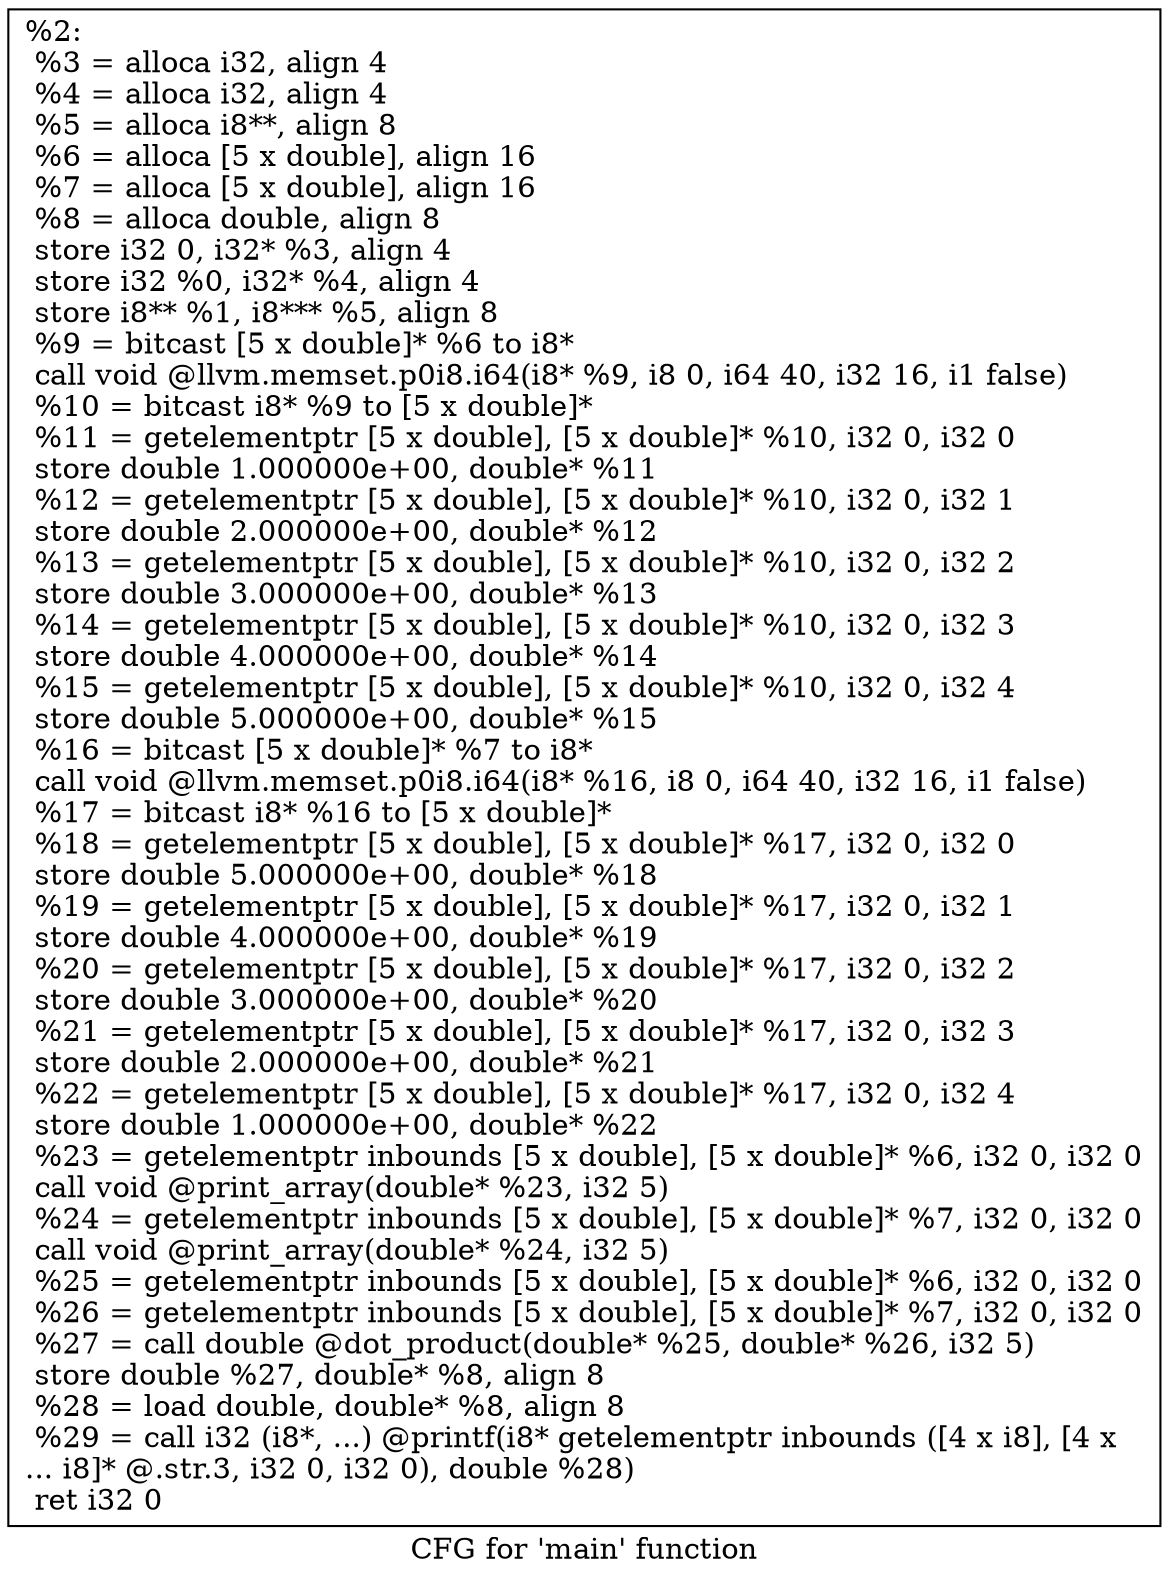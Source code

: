digraph "CFG for 'main' function" {
	label="CFG for 'main' function";

	Node0x17c6f30 [shape=record,label="{%2:\l  %3 = alloca i32, align 4\l  %4 = alloca i32, align 4\l  %5 = alloca i8**, align 8\l  %6 = alloca [5 x double], align 16\l  %7 = alloca [5 x double], align 16\l  %8 = alloca double, align 8\l  store i32 0, i32* %3, align 4\l  store i32 %0, i32* %4, align 4\l  store i8** %1, i8*** %5, align 8\l  %9 = bitcast [5 x double]* %6 to i8*\l  call void @llvm.memset.p0i8.i64(i8* %9, i8 0, i64 40, i32 16, i1 false)\l  %10 = bitcast i8* %9 to [5 x double]*\l  %11 = getelementptr [5 x double], [5 x double]* %10, i32 0, i32 0\l  store double 1.000000e+00, double* %11\l  %12 = getelementptr [5 x double], [5 x double]* %10, i32 0, i32 1\l  store double 2.000000e+00, double* %12\l  %13 = getelementptr [5 x double], [5 x double]* %10, i32 0, i32 2\l  store double 3.000000e+00, double* %13\l  %14 = getelementptr [5 x double], [5 x double]* %10, i32 0, i32 3\l  store double 4.000000e+00, double* %14\l  %15 = getelementptr [5 x double], [5 x double]* %10, i32 0, i32 4\l  store double 5.000000e+00, double* %15\l  %16 = bitcast [5 x double]* %7 to i8*\l  call void @llvm.memset.p0i8.i64(i8* %16, i8 0, i64 40, i32 16, i1 false)\l  %17 = bitcast i8* %16 to [5 x double]*\l  %18 = getelementptr [5 x double], [5 x double]* %17, i32 0, i32 0\l  store double 5.000000e+00, double* %18\l  %19 = getelementptr [5 x double], [5 x double]* %17, i32 0, i32 1\l  store double 4.000000e+00, double* %19\l  %20 = getelementptr [5 x double], [5 x double]* %17, i32 0, i32 2\l  store double 3.000000e+00, double* %20\l  %21 = getelementptr [5 x double], [5 x double]* %17, i32 0, i32 3\l  store double 2.000000e+00, double* %21\l  %22 = getelementptr [5 x double], [5 x double]* %17, i32 0, i32 4\l  store double 1.000000e+00, double* %22\l  %23 = getelementptr inbounds [5 x double], [5 x double]* %6, i32 0, i32 0\l  call void @print_array(double* %23, i32 5)\l  %24 = getelementptr inbounds [5 x double], [5 x double]* %7, i32 0, i32 0\l  call void @print_array(double* %24, i32 5)\l  %25 = getelementptr inbounds [5 x double], [5 x double]* %6, i32 0, i32 0\l  %26 = getelementptr inbounds [5 x double], [5 x double]* %7, i32 0, i32 0\l  %27 = call double @dot_product(double* %25, double* %26, i32 5)\l  store double %27, double* %8, align 8\l  %28 = load double, double* %8, align 8\l  %29 = call i32 (i8*, ...) @printf(i8* getelementptr inbounds ([4 x i8], [4 x\l... i8]* @.str.3, i32 0, i32 0), double %28)\l  ret i32 0\l}"];
}
